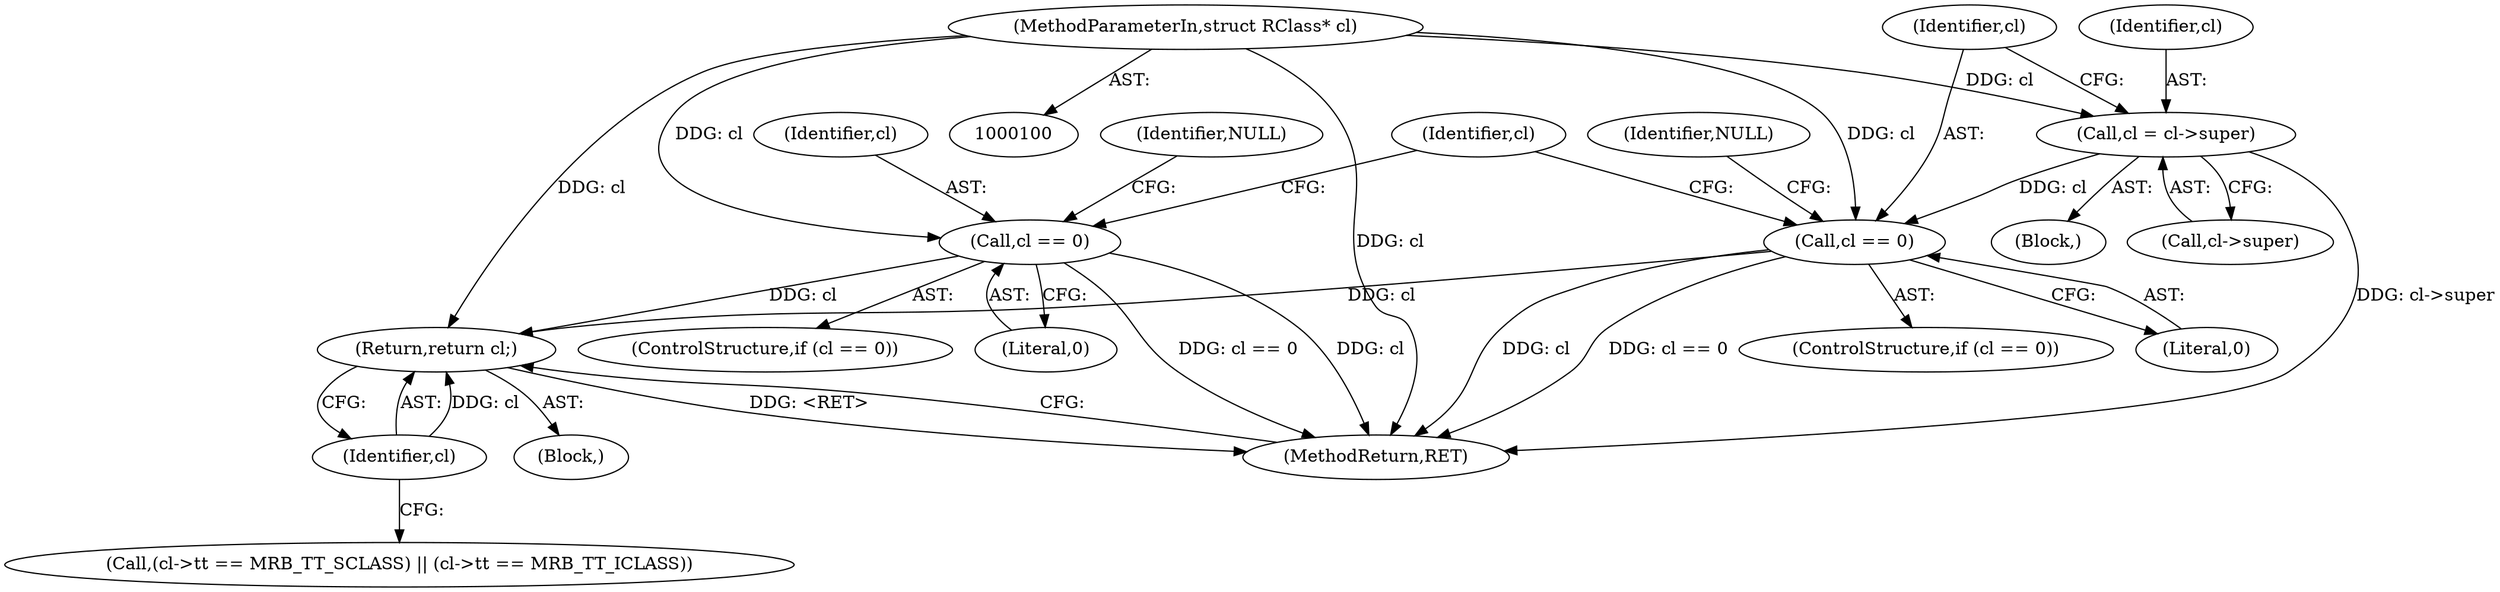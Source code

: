 digraph "0_mruby_faa4eaf6803bd11669bc324b4c34e7162286bfa3@pointer" {
"1000133" [label="(Return,return cl;)"];
"1000134" [label="(Identifier,cl)"];
"1000104" [label="(Call,cl == 0)"];
"1000101" [label="(MethodParameterIn,struct RClass* cl)"];
"1000128" [label="(Call,cl == 0)"];
"1000122" [label="(Call,cl = cl->super)"];
"1000133" [label="(Return,return cl;)"];
"1000124" [label="(Call,cl->super)"];
"1000128" [label="(Call,cl == 0)"];
"1000134" [label="(Identifier,cl)"];
"1000123" [label="(Identifier,cl)"];
"1000110" [label="(Call,(cl->tt == MRB_TT_SCLASS) || (cl->tt == MRB_TT_ICLASS))"];
"1000105" [label="(Identifier,cl)"];
"1000129" [label="(Identifier,cl)"];
"1000127" [label="(ControlStructure,if (cl == 0))"];
"1000108" [label="(Identifier,NULL)"];
"1000130" [label="(Literal,0)"];
"1000135" [label="(MethodReturn,RET)"];
"1000103" [label="(ControlStructure,if (cl == 0))"];
"1000106" [label="(Literal,0)"];
"1000121" [label="(Block,)"];
"1000101" [label="(MethodParameterIn,struct RClass* cl)"];
"1000102" [label="(Block,)"];
"1000113" [label="(Identifier,cl)"];
"1000132" [label="(Identifier,NULL)"];
"1000122" [label="(Call,cl = cl->super)"];
"1000104" [label="(Call,cl == 0)"];
"1000133" -> "1000102"  [label="AST: "];
"1000133" -> "1000134"  [label="CFG: "];
"1000134" -> "1000133"  [label="AST: "];
"1000135" -> "1000133"  [label="CFG: "];
"1000133" -> "1000135"  [label="DDG: <RET>"];
"1000134" -> "1000133"  [label="DDG: cl"];
"1000104" -> "1000133"  [label="DDG: cl"];
"1000128" -> "1000133"  [label="DDG: cl"];
"1000101" -> "1000133"  [label="DDG: cl"];
"1000134" -> "1000110"  [label="CFG: "];
"1000104" -> "1000103"  [label="AST: "];
"1000104" -> "1000106"  [label="CFG: "];
"1000105" -> "1000104"  [label="AST: "];
"1000106" -> "1000104"  [label="AST: "];
"1000108" -> "1000104"  [label="CFG: "];
"1000113" -> "1000104"  [label="CFG: "];
"1000104" -> "1000135"  [label="DDG: cl == 0"];
"1000104" -> "1000135"  [label="DDG: cl"];
"1000101" -> "1000104"  [label="DDG: cl"];
"1000101" -> "1000100"  [label="AST: "];
"1000101" -> "1000135"  [label="DDG: cl"];
"1000101" -> "1000122"  [label="DDG: cl"];
"1000101" -> "1000128"  [label="DDG: cl"];
"1000128" -> "1000127"  [label="AST: "];
"1000128" -> "1000130"  [label="CFG: "];
"1000129" -> "1000128"  [label="AST: "];
"1000130" -> "1000128"  [label="AST: "];
"1000113" -> "1000128"  [label="CFG: "];
"1000132" -> "1000128"  [label="CFG: "];
"1000128" -> "1000135"  [label="DDG: cl"];
"1000128" -> "1000135"  [label="DDG: cl == 0"];
"1000122" -> "1000128"  [label="DDG: cl"];
"1000122" -> "1000121"  [label="AST: "];
"1000122" -> "1000124"  [label="CFG: "];
"1000123" -> "1000122"  [label="AST: "];
"1000124" -> "1000122"  [label="AST: "];
"1000129" -> "1000122"  [label="CFG: "];
"1000122" -> "1000135"  [label="DDG: cl->super"];
}

